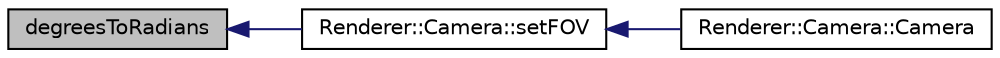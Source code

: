 digraph "degreesToRadians"
{
  edge [fontname="Helvetica",fontsize="10",labelfontname="Helvetica",labelfontsize="10"];
  node [fontname="Helvetica",fontsize="10",shape=record];
  rankdir="LR";
  Node1 [label="degreesToRadians",height=0.2,width=0.4,color="black", fillcolor="grey75", style="filled", fontcolor="black"];
  Node1 -> Node2 [dir="back",color="midnightblue",fontsize="10",style="solid",fontname="Helvetica"];
  Node2 [label="Renderer::Camera::setFOV",height=0.2,width=0.4,color="black", fillcolor="white", style="filled",URL="$class_renderer_1_1_camera.html#aa903bf49a467f2bd0c915c12a032a2d3"];
  Node2 -> Node3 [dir="back",color="midnightblue",fontsize="10",style="solid",fontname="Helvetica"];
  Node3 [label="Renderer::Camera::Camera",height=0.2,width=0.4,color="black", fillcolor="white", style="filled",URL="$class_renderer_1_1_camera.html#ab25a860d30c9fb7988ad68c4d89de8b9"];
}
